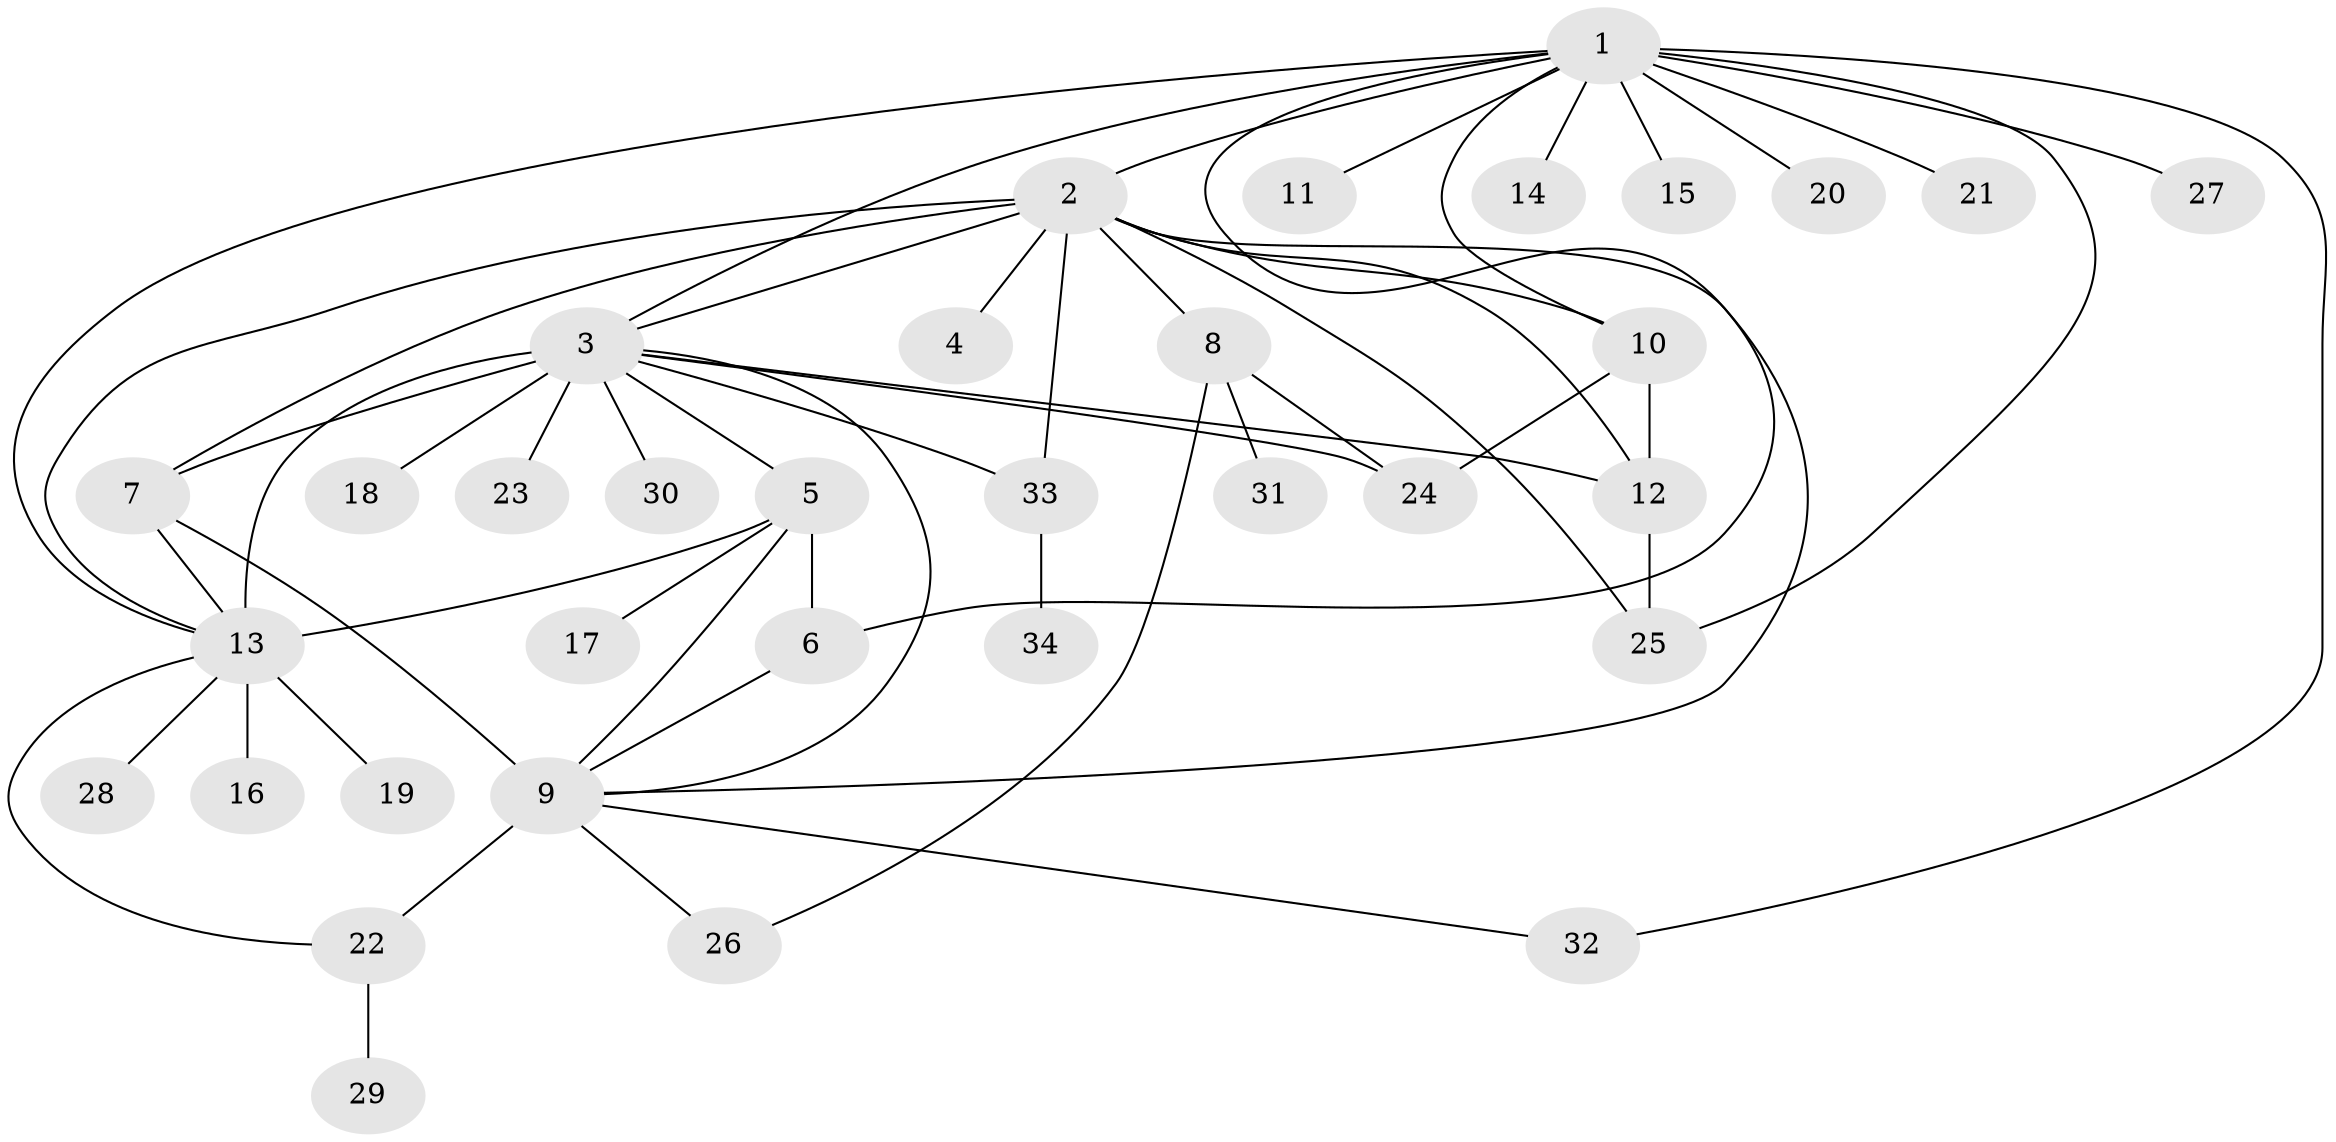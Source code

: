 // original degree distribution, {15: 0.029411764705882353, 14: 0.014705882352941176, 1: 0.4264705882352941, 10: 0.014705882352941176, 3: 0.07352941176470588, 13: 0.014705882352941176, 5: 0.04411764705882353, 12: 0.014705882352941176, 2: 0.27941176470588236, 8: 0.014705882352941176, 4: 0.07352941176470588}
// Generated by graph-tools (version 1.1) at 2025/35/03/09/25 02:35:40]
// undirected, 34 vertices, 55 edges
graph export_dot {
graph [start="1"]
  node [color=gray90,style=filled];
  1;
  2;
  3;
  4;
  5;
  6;
  7;
  8;
  9;
  10;
  11;
  12;
  13;
  14;
  15;
  16;
  17;
  18;
  19;
  20;
  21;
  22;
  23;
  24;
  25;
  26;
  27;
  28;
  29;
  30;
  31;
  32;
  33;
  34;
  1 -- 2 [weight=1.0];
  1 -- 3 [weight=1.0];
  1 -- 6 [weight=1.0];
  1 -- 10 [weight=1.0];
  1 -- 11 [weight=1.0];
  1 -- 13 [weight=1.0];
  1 -- 14 [weight=1.0];
  1 -- 15 [weight=1.0];
  1 -- 20 [weight=1.0];
  1 -- 21 [weight=1.0];
  1 -- 25 [weight=2.0];
  1 -- 27 [weight=1.0];
  1 -- 32 [weight=1.0];
  2 -- 3 [weight=1.0];
  2 -- 4 [weight=1.0];
  2 -- 7 [weight=2.0];
  2 -- 8 [weight=1.0];
  2 -- 9 [weight=1.0];
  2 -- 10 [weight=1.0];
  2 -- 12 [weight=1.0];
  2 -- 13 [weight=1.0];
  2 -- 25 [weight=1.0];
  2 -- 33 [weight=1.0];
  3 -- 5 [weight=1.0];
  3 -- 7 [weight=1.0];
  3 -- 9 [weight=1.0];
  3 -- 12 [weight=3.0];
  3 -- 13 [weight=8.0];
  3 -- 18 [weight=1.0];
  3 -- 23 [weight=1.0];
  3 -- 24 [weight=2.0];
  3 -- 30 [weight=1.0];
  3 -- 33 [weight=1.0];
  5 -- 6 [weight=4.0];
  5 -- 9 [weight=1.0];
  5 -- 13 [weight=2.0];
  5 -- 17 [weight=1.0];
  6 -- 9 [weight=1.0];
  7 -- 9 [weight=7.0];
  7 -- 13 [weight=1.0];
  8 -- 24 [weight=1.0];
  8 -- 26 [weight=1.0];
  8 -- 31 [weight=1.0];
  9 -- 22 [weight=1.0];
  9 -- 26 [weight=1.0];
  9 -- 32 [weight=1.0];
  10 -- 12 [weight=2.0];
  10 -- 24 [weight=1.0];
  12 -- 25 [weight=1.0];
  13 -- 16 [weight=1.0];
  13 -- 19 [weight=1.0];
  13 -- 22 [weight=1.0];
  13 -- 28 [weight=1.0];
  22 -- 29 [weight=1.0];
  33 -- 34 [weight=1.0];
}
